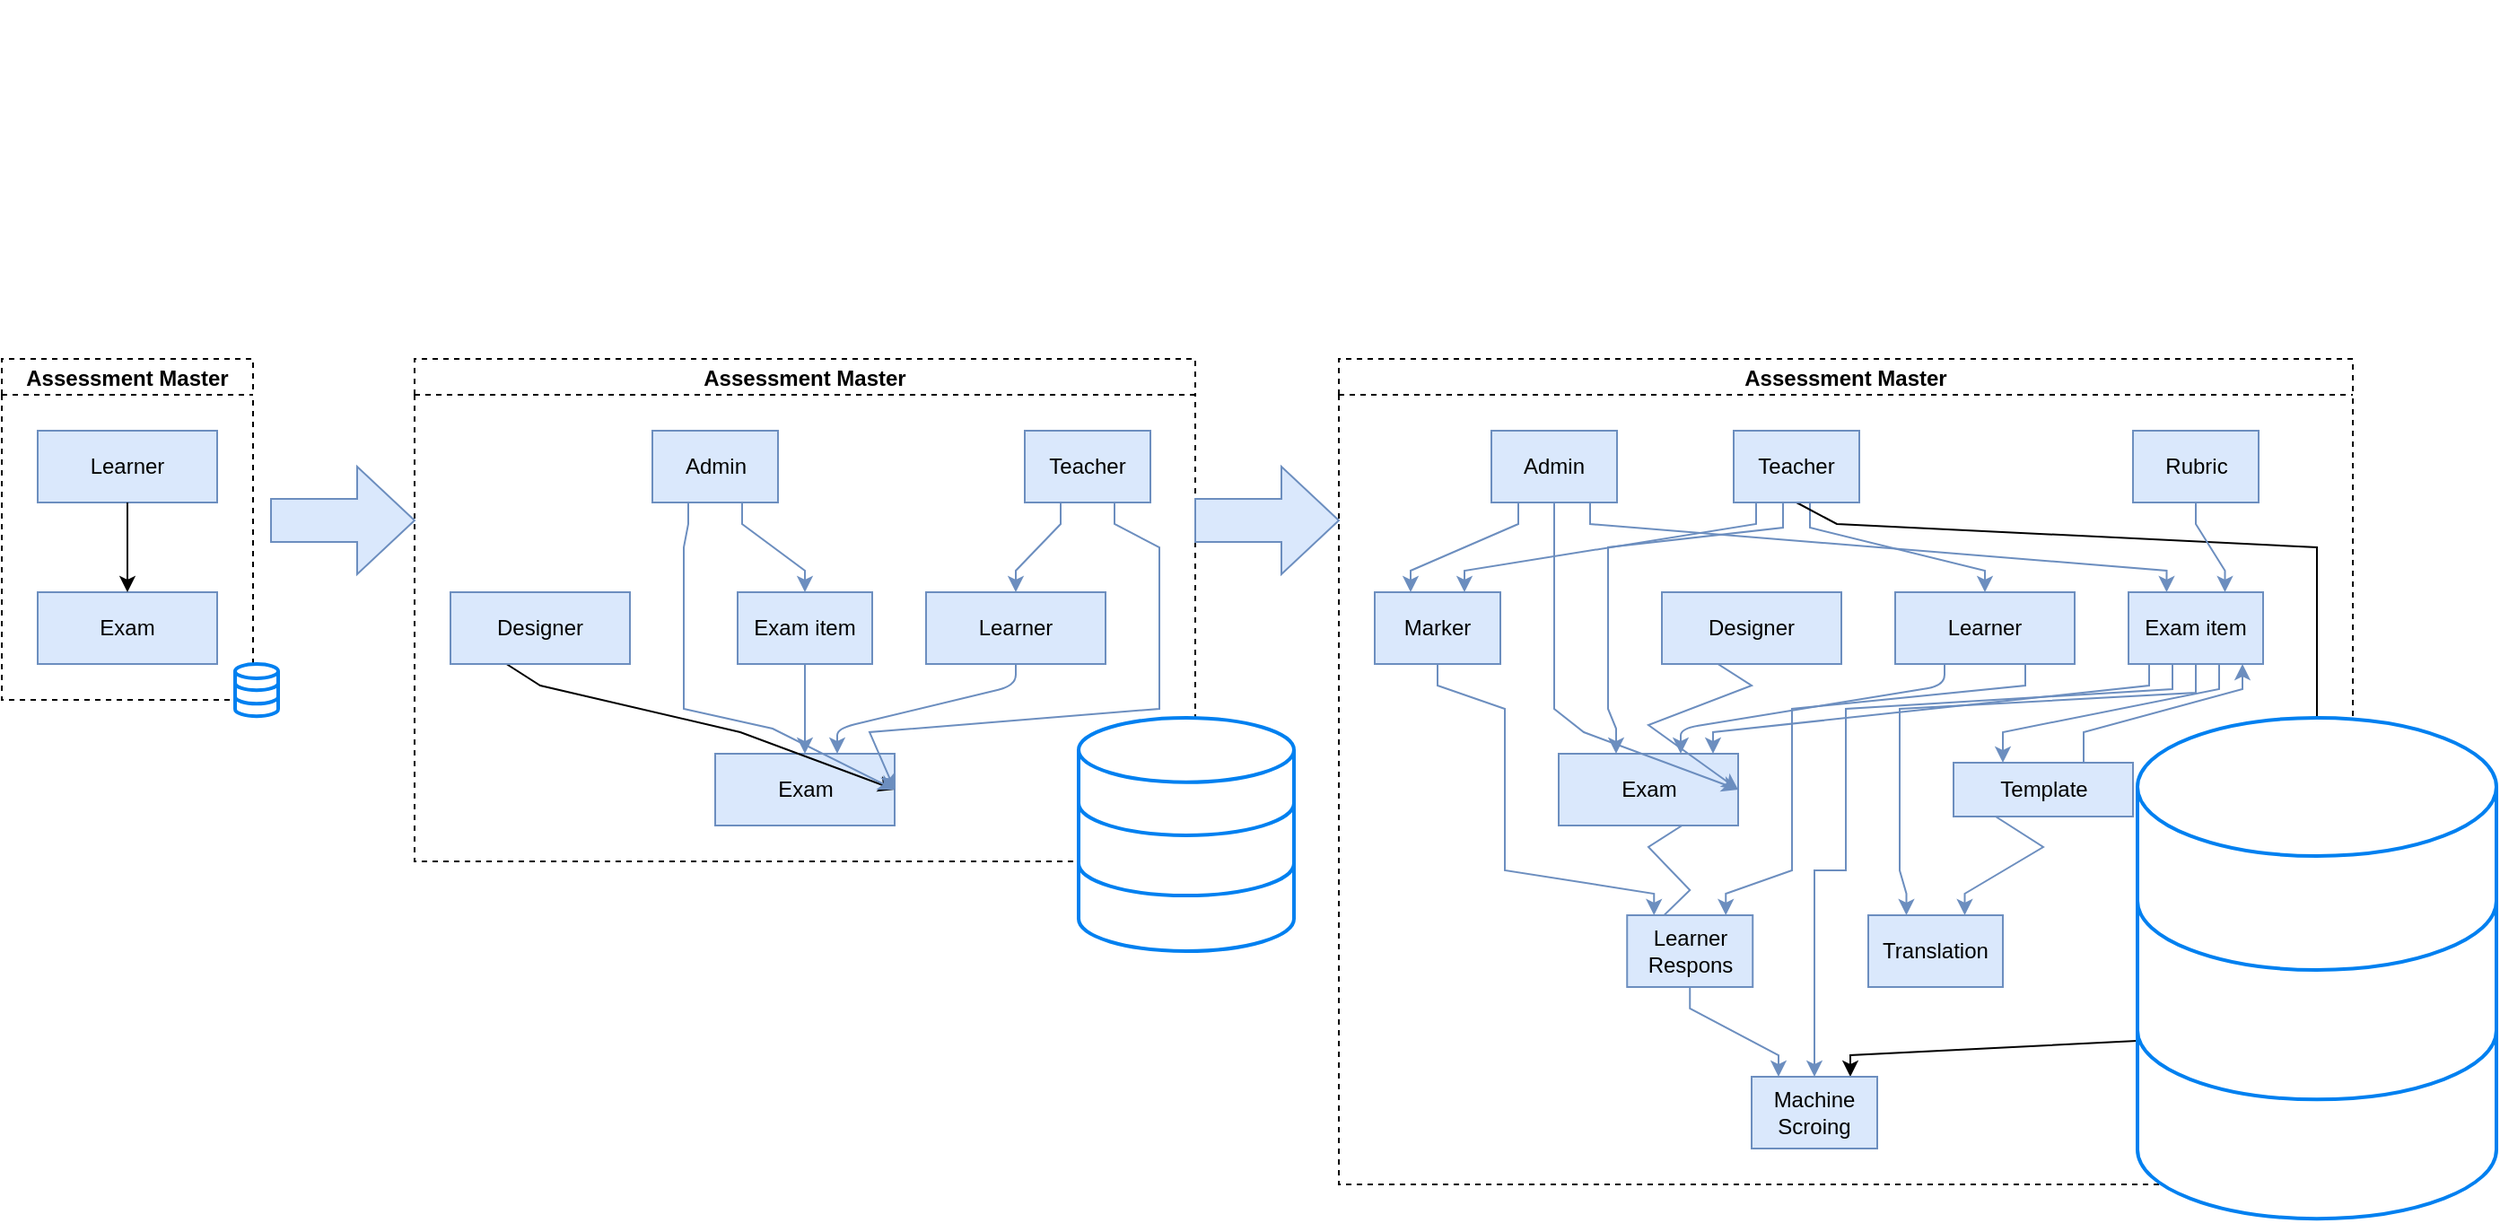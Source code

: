 <mxfile version="24.7.7">
  <diagram name="Page-1" id="I7pWjkquTIe3RNS9W7hb">
    <mxGraphModel dx="2901" dy="1106" grid="1" gridSize="10" guides="1" tooltips="1" connect="1" arrows="1" fold="1" page="1" pageScale="1" pageWidth="827" pageHeight="1169" math="0" shadow="0">
      <root>
        <mxCell id="0" />
        <mxCell id="1" parent="0" />
        <mxCell id="8-iE3QzW0I2eiYtSppjK-1" value="" style="shape=image;html=1;verticalAlign=top;verticalLabelPosition=bottom;labelBackgroundColor=#ffffff;imageAspect=0;aspect=fixed;image=https://cdn2.iconfinder.com/data/icons/office-icon-set-3/128/users.png" parent="1" vertex="1">
          <mxGeometry x="-565" y="290" width="50" height="50" as="geometry" />
        </mxCell>
        <mxCell id="8-iE3QzW0I2eiYtSppjK-3" value="Assessment Master" style="swimlane;startSize=20;horizontal=1;childLayout=flowLayout;flowOrientation=north;resizable=0;interRankCellSpacing=50;containerType=tree;fontSize=12;dashed=1;" parent="1" vertex="1">
          <mxGeometry x="-610" y="350" width="140" height="190" as="geometry" />
        </mxCell>
        <mxCell id="8-iE3QzW0I2eiYtSppjK-7" value="Exam" style="whiteSpace=wrap;html=1;fillColor=#dae8fc;strokeColor=#6c8ebf;" parent="8-iE3QzW0I2eiYtSppjK-3" vertex="1">
          <mxGeometry x="20" y="130" width="100" height="40" as="geometry" />
        </mxCell>
        <mxCell id="8-iE3QzW0I2eiYtSppjK-4" value="Learner" style="whiteSpace=wrap;html=1;fillColor=#dae8fc;strokeColor=#6c8ebf;" parent="8-iE3QzW0I2eiYtSppjK-3" vertex="1">
          <mxGeometry x="20" y="40" width="100" height="40" as="geometry" />
        </mxCell>
        <mxCell id="8-iE3QzW0I2eiYtSppjK-8" value="" style="html=1;rounded=1;curved=0;sourcePerimeterSpacing=0;targetPerimeterSpacing=0;startSize=6;endSize=6;noEdgeStyle=1;orthogonal=1;" parent="8-iE3QzW0I2eiYtSppjK-3" source="8-iE3QzW0I2eiYtSppjK-4" target="8-iE3QzW0I2eiYtSppjK-7" edge="1">
          <mxGeometry relative="1" as="geometry">
            <Array as="points">
              <mxPoint x="70" y="92" />
              <mxPoint x="70" y="118" />
            </Array>
          </mxGeometry>
        </mxCell>
        <mxCell id="8-iE3QzW0I2eiYtSppjK-15" value="" style="shape=singleArrow;whiteSpace=wrap;html=1;arrowWidth=0.4;arrowSize=0.4;fontStyle=1;startSize=20;resizable=0;fillColor=#dae8fc;strokeColor=#6c8ebf;" parent="1" vertex="1">
          <mxGeometry x="-460" y="410" width="80" height="60" as="geometry" />
        </mxCell>
        <mxCell id="8-iE3QzW0I2eiYtSppjK-17" value="Assessment Master" style="swimlane;startSize=20;horizontal=1;childLayout=flowLayout;flowOrientation=north;resizable=0;interRankCellSpacing=50;containerType=tree;fontSize=12;dashed=1;" parent="1" vertex="1">
          <mxGeometry x="-380" y="350" width="435" height="280" as="geometry" />
        </mxCell>
        <mxCell id="8-iE3QzW0I2eiYtSppjK-18" value="Exam" style="whiteSpace=wrap;html=1;fillColor=#dae8fc;strokeColor=#6c8ebf;" parent="8-iE3QzW0I2eiYtSppjK-17" vertex="1">
          <mxGeometry x="167.5" y="220" width="100" height="40" as="geometry" />
        </mxCell>
        <mxCell id="8-iE3QzW0I2eiYtSppjK-19" value="Learner" style="whiteSpace=wrap;html=1;fillColor=#dae8fc;strokeColor=#6c8ebf;" parent="8-iE3QzW0I2eiYtSppjK-17" vertex="1">
          <mxGeometry x="285" y="130" width="100" height="40" as="geometry" />
        </mxCell>
        <mxCell id="8-iE3QzW0I2eiYtSppjK-20" value="" style="html=1;rounded=1;curved=0;sourcePerimeterSpacing=0;targetPerimeterSpacing=0;startSize=6;endSize=6;noEdgeStyle=1;orthogonal=1;fillColor=#dae8fc;strokeColor=#6c8ebf;" parent="8-iE3QzW0I2eiYtSppjK-17" source="8-iE3QzW0I2eiYtSppjK-19" target="8-iE3QzW0I2eiYtSppjK-18" edge="1">
          <mxGeometry relative="1" as="geometry">
            <Array as="points">
              <mxPoint x="335" y="182" />
              <mxPoint x="235.5" y="206" />
            </Array>
          </mxGeometry>
        </mxCell>
        <mxCell id="8-iE3QzW0I2eiYtSppjK-23" style="edgeStyle=orthogonalEdgeStyle;rounded=0;orthogonalLoop=1;jettySize=auto;html=1;exitX=0;exitY=0.5;exitDx=0;exitDy=0;entryX=1;entryY=0.5;entryDx=0;entryDy=0;noEdgeStyle=1;orthogonal=1;" parent="8-iE3QzW0I2eiYtSppjK-17" source="8-iE3QzW0I2eiYtSppjK-21" target="8-iE3QzW0I2eiYtSppjK-18" edge="1">
          <mxGeometry relative="1" as="geometry">
            <Array as="points">
              <mxPoint x="70" y="182" />
              <mxPoint x="181.5" y="208" />
            </Array>
          </mxGeometry>
        </mxCell>
        <mxCell id="8-iE3QzW0I2eiYtSppjK-21" value="Designer" style="whiteSpace=wrap;html=1;fillColor=#dae8fc;strokeColor=#6c8ebf;" parent="8-iE3QzW0I2eiYtSppjK-17" vertex="1">
          <mxGeometry x="20" y="130" width="100" height="40" as="geometry" />
        </mxCell>
        <mxCell id="8-iE3QzW0I2eiYtSppjK-24" style="edgeStyle=orthogonalEdgeStyle;rounded=0;orthogonalLoop=1;jettySize=auto;html=1;entryX=1;entryY=0.5;entryDx=0;entryDy=0;noEdgeStyle=1;orthogonal=1;fillColor=#dae8fc;strokeColor=#6c8ebf;" parent="8-iE3QzW0I2eiYtSppjK-17" source="8-iE3QzW0I2eiYtSppjK-22" target="8-iE3QzW0I2eiYtSppjK-18" edge="1">
          <mxGeometry relative="1" as="geometry">
            <Array as="points">
              <mxPoint x="152.5" y="92" />
              <mxPoint x="150" y="105" />
              <mxPoint x="150" y="195" />
              <mxPoint x="199.5" y="206" />
            </Array>
          </mxGeometry>
        </mxCell>
        <mxCell id="8-iE3QzW0I2eiYtSppjK-26" style="edgeStyle=orthogonalEdgeStyle;rounded=0;orthogonalLoop=1;jettySize=auto;html=1;noEdgeStyle=1;orthogonal=1;fillColor=#dae8fc;strokeColor=#6c8ebf;" parent="8-iE3QzW0I2eiYtSppjK-17" source="8-iE3QzW0I2eiYtSppjK-22" target="8-iE3QzW0I2eiYtSppjK-25" edge="1">
          <mxGeometry relative="1" as="geometry">
            <Array as="points">
              <mxPoint x="182.5" y="92" />
              <mxPoint x="217.5" y="118" />
            </Array>
          </mxGeometry>
        </mxCell>
        <mxCell id="8-iE3QzW0I2eiYtSppjK-22" value="Admin" style="whiteSpace=wrap;html=1;fillColor=#dae8fc;strokeColor=#6c8ebf;" parent="8-iE3QzW0I2eiYtSppjK-17" vertex="1">
          <mxGeometry x="132.5" y="40" width="70" height="40" as="geometry" />
        </mxCell>
        <mxCell id="8-iE3QzW0I2eiYtSppjK-28" style="edgeStyle=orthogonalEdgeStyle;rounded=0;orthogonalLoop=1;jettySize=auto;html=1;noEdgeStyle=1;orthogonal=1;fillColor=#dae8fc;strokeColor=#6c8ebf;" parent="8-iE3QzW0I2eiYtSppjK-17" source="8-iE3QzW0I2eiYtSppjK-25" target="8-iE3QzW0I2eiYtSppjK-18" edge="1">
          <mxGeometry relative="1" as="geometry">
            <Array as="points">
              <mxPoint x="217.5" y="182" />
              <mxPoint x="217.5" y="204" />
            </Array>
          </mxGeometry>
        </mxCell>
        <mxCell id="8-iE3QzW0I2eiYtSppjK-25" value="Exam item" style="whiteSpace=wrap;html=1;fillColor=#dae8fc;strokeColor=#6c8ebf;" parent="8-iE3QzW0I2eiYtSppjK-17" vertex="1">
          <mxGeometry x="180" y="130" width="75" height="40" as="geometry" />
        </mxCell>
        <mxCell id="8-iE3QzW0I2eiYtSppjK-30" style="edgeStyle=orthogonalEdgeStyle;rounded=0;orthogonalLoop=1;jettySize=auto;html=1;noEdgeStyle=1;orthogonal=1;fillColor=#dae8fc;strokeColor=#6c8ebf;" parent="8-iE3QzW0I2eiYtSppjK-17" source="8-iE3QzW0I2eiYtSppjK-29" target="8-iE3QzW0I2eiYtSppjK-19" edge="1">
          <mxGeometry relative="1" as="geometry">
            <Array as="points">
              <mxPoint x="360" y="92" />
              <mxPoint x="335" y="118" />
            </Array>
          </mxGeometry>
        </mxCell>
        <mxCell id="8-iE3QzW0I2eiYtSppjK-62" style="edgeStyle=orthogonalEdgeStyle;rounded=0;orthogonalLoop=1;jettySize=auto;html=1;entryX=1;entryY=0.5;entryDx=0;entryDy=0;noEdgeStyle=1;orthogonal=1;fillColor=#dae8fc;strokeColor=#6c8ebf;" parent="8-iE3QzW0I2eiYtSppjK-17" source="8-iE3QzW0I2eiYtSppjK-29" target="8-iE3QzW0I2eiYtSppjK-18" edge="1">
          <mxGeometry relative="1" as="geometry">
            <Array as="points">
              <mxPoint x="390" y="92" />
              <mxPoint x="415" y="105" />
              <mxPoint x="415" y="195" />
              <mxPoint x="253.5" y="208" />
            </Array>
          </mxGeometry>
        </mxCell>
        <mxCell id="8-iE3QzW0I2eiYtSppjK-29" value="Teacher" style="whiteSpace=wrap;html=1;fillColor=#dae8fc;strokeColor=#6c8ebf;" parent="8-iE3QzW0I2eiYtSppjK-17" vertex="1">
          <mxGeometry x="340" y="40" width="70" height="40" as="geometry" />
        </mxCell>
        <mxCell id="8-iE3QzW0I2eiYtSppjK-31" value="" style="shape=image;html=1;verticalAlign=top;verticalLabelPosition=bottom;labelBackgroundColor=#ffffff;imageAspect=0;aspect=fixed;image=https://cdn2.iconfinder.com/data/icons/office-icon-set-3/128/users.png" parent="1" vertex="1">
          <mxGeometry x="-210" y="270" width="50" height="50" as="geometry" />
        </mxCell>
        <mxCell id="8-iE3QzW0I2eiYtSppjK-32" value="" style="shape=image;html=1;verticalAlign=top;verticalLabelPosition=bottom;labelBackgroundColor=#ffffff;imageAspect=0;aspect=fixed;image=https://cdn2.iconfinder.com/data/icons/office-icon-set-3/128/users.png" parent="1" vertex="1">
          <mxGeometry x="-170" y="290" width="50" height="50" as="geometry" />
        </mxCell>
        <mxCell id="8-iE3QzW0I2eiYtSppjK-33" value="" style="shape=image;html=1;verticalAlign=top;verticalLabelPosition=bottom;labelBackgroundColor=#ffffff;imageAspect=0;aspect=fixed;image=https://cdn2.iconfinder.com/data/icons/office-icon-set-3/128/users.png" parent="1" vertex="1">
          <mxGeometry x="-260" y="290" width="50" height="50" as="geometry" />
        </mxCell>
        <mxCell id="8-iE3QzW0I2eiYtSppjK-34" value="Assessment Master" style="swimlane;startSize=20;horizontal=1;childLayout=flowLayout;flowOrientation=north;resizable=0;interRankCellSpacing=50;containerType=tree;fontSize=12;dashed=1;" parent="1" vertex="1">
          <mxGeometry x="135" y="350" width="565" height="460" as="geometry" />
        </mxCell>
        <mxCell id="8-iE3QzW0I2eiYtSppjK-53" style="edgeStyle=orthogonalEdgeStyle;rounded=0;orthogonalLoop=1;jettySize=auto;html=1;exitX=1;exitY=0.5;exitDx=0;exitDy=0;entryX=0;entryY=0.5;entryDx=0;entryDy=0;noEdgeStyle=1;orthogonal=1;fillColor=#dae8fc;strokeColor=#6c8ebf;" parent="8-iE3QzW0I2eiYtSppjK-34" source="8-iE3QzW0I2eiYtSppjK-35" target="8-iE3QzW0I2eiYtSppjK-51" edge="1">
          <mxGeometry relative="1" as="geometry">
            <Array as="points">
              <mxPoint x="172.5" y="272" />
              <mxPoint x="195.625" y="296" />
            </Array>
          </mxGeometry>
        </mxCell>
        <mxCell id="8-iE3QzW0I2eiYtSppjK-35" value="Exam" style="whiteSpace=wrap;html=1;fillColor=#dae8fc;strokeColor=#6c8ebf;" parent="8-iE3QzW0I2eiYtSppjK-34" vertex="1">
          <mxGeometry x="122.5" y="220" width="100" height="40" as="geometry" />
        </mxCell>
        <mxCell id="8-iE3QzW0I2eiYtSppjK-52" style="edgeStyle=orthogonalEdgeStyle;rounded=0;orthogonalLoop=1;jettySize=auto;html=1;noEdgeStyle=1;orthogonal=1;fillColor=#dae8fc;strokeColor=#6c8ebf;" parent="8-iE3QzW0I2eiYtSppjK-34" source="8-iE3QzW0I2eiYtSppjK-36" target="8-iE3QzW0I2eiYtSppjK-51" edge="1">
          <mxGeometry relative="1" as="geometry">
            <Array as="points">
              <mxPoint x="382.5" y="182" />
              <mxPoint x="252.5" y="195" />
              <mxPoint x="252.5" y="285" />
              <mxPoint x="215.625" y="298" />
            </Array>
          </mxGeometry>
        </mxCell>
        <mxCell id="8-iE3QzW0I2eiYtSppjK-36" value="Learner" style="whiteSpace=wrap;html=1;fillColor=#dae8fc;strokeColor=#6c8ebf;" parent="8-iE3QzW0I2eiYtSppjK-34" vertex="1">
          <mxGeometry x="310" y="130" width="100" height="40" as="geometry" />
        </mxCell>
        <mxCell id="8-iE3QzW0I2eiYtSppjK-37" value="" style="html=1;rounded=1;curved=0;sourcePerimeterSpacing=0;targetPerimeterSpacing=0;startSize=6;endSize=6;noEdgeStyle=1;orthogonal=1;fillColor=#dae8fc;strokeColor=#6c8ebf;" parent="8-iE3QzW0I2eiYtSppjK-34" source="8-iE3QzW0I2eiYtSppjK-36" target="8-iE3QzW0I2eiYtSppjK-35" edge="1">
          <mxGeometry relative="1" as="geometry">
            <Array as="points">
              <mxPoint x="337.5" y="182" />
              <mxPoint x="190.5" y="206" />
            </Array>
          </mxGeometry>
        </mxCell>
        <mxCell id="8-iE3QzW0I2eiYtSppjK-38" style="edgeStyle=orthogonalEdgeStyle;rounded=0;orthogonalLoop=1;jettySize=auto;html=1;exitX=0;exitY=0.5;exitDx=0;exitDy=0;entryX=1;entryY=0.5;entryDx=0;entryDy=0;noEdgeStyle=1;orthogonal=1;fillColor=#dae8fc;strokeColor=#6c8ebf;" parent="8-iE3QzW0I2eiYtSppjK-34" source="8-iE3QzW0I2eiYtSppjK-39" target="8-iE3QzW0I2eiYtSppjK-35" edge="1">
          <mxGeometry relative="1" as="geometry">
            <Array as="points">
              <mxPoint x="230" y="182" />
              <mxPoint x="172.5" y="204" />
            </Array>
          </mxGeometry>
        </mxCell>
        <mxCell id="8-iE3QzW0I2eiYtSppjK-39" value="Designer" style="whiteSpace=wrap;html=1;fillColor=#dae8fc;strokeColor=#6c8ebf;" parent="8-iE3QzW0I2eiYtSppjK-34" vertex="1">
          <mxGeometry x="180" y="130" width="100" height="40" as="geometry" />
        </mxCell>
        <mxCell id="8-iE3QzW0I2eiYtSppjK-40" style="edgeStyle=orthogonalEdgeStyle;rounded=0;orthogonalLoop=1;jettySize=auto;html=1;entryX=1;entryY=0.5;entryDx=0;entryDy=0;noEdgeStyle=1;orthogonal=1;fillColor=#dae8fc;strokeColor=#6c8ebf;" parent="8-iE3QzW0I2eiYtSppjK-34" source="8-iE3QzW0I2eiYtSppjK-42" target="8-iE3QzW0I2eiYtSppjK-35" edge="1">
          <mxGeometry relative="1" as="geometry">
            <Array as="points">
              <mxPoint x="120" y="94" />
              <mxPoint x="120" y="105" />
              <mxPoint x="120" y="195" />
              <mxPoint x="136.5" y="208" />
            </Array>
          </mxGeometry>
        </mxCell>
        <mxCell id="8-iE3QzW0I2eiYtSppjK-41" style="edgeStyle=orthogonalEdgeStyle;rounded=0;orthogonalLoop=1;jettySize=auto;html=1;noEdgeStyle=1;orthogonal=1;fillColor=#dae8fc;strokeColor=#6c8ebf;" parent="8-iE3QzW0I2eiYtSppjK-34" source="8-iE3QzW0I2eiYtSppjK-42" target="8-iE3QzW0I2eiYtSppjK-44" edge="1">
          <mxGeometry relative="1" as="geometry">
            <Array as="points">
              <mxPoint x="140" y="92" />
              <mxPoint x="461.25" y="118" />
            </Array>
          </mxGeometry>
        </mxCell>
        <mxCell id="8-iE3QzW0I2eiYtSppjK-55" style="edgeStyle=orthogonalEdgeStyle;rounded=0;orthogonalLoop=1;jettySize=auto;html=1;noEdgeStyle=1;orthogonal=1;fillColor=#dae8fc;strokeColor=#6c8ebf;" parent="8-iE3QzW0I2eiYtSppjK-34" source="8-iE3QzW0I2eiYtSppjK-42" target="8-iE3QzW0I2eiYtSppjK-54" edge="1">
          <mxGeometry relative="1" as="geometry">
            <Array as="points">
              <mxPoint x="100" y="92" />
              <mxPoint x="40" y="118" />
            </Array>
          </mxGeometry>
        </mxCell>
        <mxCell id="8-iE3QzW0I2eiYtSppjK-42" value="Admin" style="whiteSpace=wrap;html=1;fillColor=#dae8fc;strokeColor=#6c8ebf;" parent="8-iE3QzW0I2eiYtSppjK-34" vertex="1">
          <mxGeometry x="85" y="40" width="70" height="40" as="geometry" />
        </mxCell>
        <mxCell id="8-iE3QzW0I2eiYtSppjK-43" style="edgeStyle=orthogonalEdgeStyle;rounded=0;orthogonalLoop=1;jettySize=auto;html=1;noEdgeStyle=1;orthogonal=1;fillColor=#dae8fc;strokeColor=#6c8ebf;" parent="8-iE3QzW0I2eiYtSppjK-34" source="8-iE3QzW0I2eiYtSppjK-44" target="8-iE3QzW0I2eiYtSppjK-35" edge="1">
          <mxGeometry relative="1" as="geometry">
            <Array as="points">
              <mxPoint x="451.5" y="182" />
              <mxPoint x="208.5" y="208" />
            </Array>
          </mxGeometry>
        </mxCell>
        <mxCell id="8-iE3QzW0I2eiYtSppjK-60" style="edgeStyle=orthogonalEdgeStyle;rounded=0;orthogonalLoop=1;jettySize=auto;html=1;noEdgeStyle=1;orthogonal=1;fillColor=#dae8fc;strokeColor=#6c8ebf;" parent="8-iE3QzW0I2eiYtSppjK-34" source="8-iE3QzW0I2eiYtSppjK-44" target="8-iE3QzW0I2eiYtSppjK-58" edge="1">
          <mxGeometry relative="1" as="geometry">
            <Array as="points">
              <mxPoint x="464.5" y="184" />
              <mxPoint x="282.5" y="195" />
              <mxPoint x="282.5" y="285" />
              <mxPoint x="265" y="285" />
              <mxPoint x="265" y="375" />
              <mxPoint x="265" y="386" />
            </Array>
          </mxGeometry>
        </mxCell>
        <mxCell id="8-iE3QzW0I2eiYtSppjK-65" style="edgeStyle=orthogonalEdgeStyle;rounded=0;orthogonalLoop=1;jettySize=auto;html=1;noEdgeStyle=1;orthogonal=1;fillColor=#dae8fc;strokeColor=#6c8ebf;" parent="8-iE3QzW0I2eiYtSppjK-34" source="8-iE3QzW0I2eiYtSppjK-44" target="8-iE3QzW0I2eiYtSppjK-64" edge="1">
          <mxGeometry relative="1" as="geometry">
            <Array as="points">
              <mxPoint x="490.5" y="184" />
              <mxPoint x="370" y="208" />
            </Array>
          </mxGeometry>
        </mxCell>
        <mxCell id="8-iE3QzW0I2eiYtSppjK-67" style="edgeStyle=orthogonalEdgeStyle;rounded=0;orthogonalLoop=1;jettySize=auto;html=1;noEdgeStyle=1;orthogonal=1;fillColor=#dae8fc;strokeColor=#6c8ebf;" parent="8-iE3QzW0I2eiYtSppjK-34" source="8-iE3QzW0I2eiYtSppjK-44" target="8-iE3QzW0I2eiYtSppjK-66" edge="1">
          <mxGeometry relative="1" as="geometry">
            <Array as="points">
              <mxPoint x="477.5" y="186" />
              <mxPoint x="312.5" y="195" />
              <mxPoint x="312.5" y="285" />
              <mxPoint x="316.25" y="298" />
            </Array>
          </mxGeometry>
        </mxCell>
        <mxCell id="8-iE3QzW0I2eiYtSppjK-44" value="Exam item" style="whiteSpace=wrap;html=1;fillColor=#dae8fc;strokeColor=#6c8ebf;" parent="8-iE3QzW0I2eiYtSppjK-34" vertex="1">
          <mxGeometry x="440" y="130" width="75" height="40" as="geometry" />
        </mxCell>
        <mxCell id="8-iE3QzW0I2eiYtSppjK-45" style="edgeStyle=orthogonalEdgeStyle;rounded=0;orthogonalLoop=1;jettySize=auto;html=1;noEdgeStyle=1;orthogonal=1;fillColor=#dae8fc;strokeColor=#6c8ebf;" parent="8-iE3QzW0I2eiYtSppjK-34" source="8-iE3QzW0I2eiYtSppjK-46" target="8-iE3QzW0I2eiYtSppjK-36" edge="1">
          <mxGeometry relative="1" as="geometry">
            <Array as="points">
              <mxPoint x="262.5" y="94" />
              <mxPoint x="360" y="118" />
            </Array>
          </mxGeometry>
        </mxCell>
        <mxCell id="8-iE3QzW0I2eiYtSppjK-56" style="edgeStyle=orthogonalEdgeStyle;rounded=0;orthogonalLoop=1;jettySize=auto;html=1;noEdgeStyle=1;orthogonal=1;fillColor=#dae8fc;strokeColor=#6c8ebf;" parent="8-iE3QzW0I2eiYtSppjK-34" source="8-iE3QzW0I2eiYtSppjK-46" target="8-iE3QzW0I2eiYtSppjK-54" edge="1">
          <mxGeometry relative="1" as="geometry">
            <Array as="points">
              <mxPoint x="232.5" y="92" />
              <mxPoint x="70" y="118" />
            </Array>
          </mxGeometry>
        </mxCell>
        <mxCell id="8-iE3QzW0I2eiYtSppjK-61" style="edgeStyle=orthogonalEdgeStyle;rounded=0;orthogonalLoop=1;jettySize=auto;html=1;noEdgeStyle=1;orthogonal=1;fillColor=#dae8fc;strokeColor=#6c8ebf;" parent="8-iE3QzW0I2eiYtSppjK-34" source="8-iE3QzW0I2eiYtSppjK-46" target="8-iE3QzW0I2eiYtSppjK-35" edge="1">
          <mxGeometry relative="1" as="geometry">
            <Array as="points">
              <mxPoint x="247.5" y="94" />
              <mxPoint x="150" y="105" />
              <mxPoint x="150" y="195" />
              <mxPoint x="154.5" y="206" />
            </Array>
          </mxGeometry>
        </mxCell>
        <mxCell id="8-iE3QzW0I2eiYtSppjK-63" style="edgeStyle=orthogonalEdgeStyle;rounded=0;orthogonalLoop=1;jettySize=auto;html=1;exitX=0.5;exitY=1;exitDx=0;exitDy=0;noEdgeStyle=1;orthogonal=1;" parent="8-iE3QzW0I2eiYtSppjK-34" source="8-iE3QzW0I2eiYtSppjK-46" target="8-iE3QzW0I2eiYtSppjK-58" edge="1">
          <mxGeometry relative="1" as="geometry">
            <Array as="points">
              <mxPoint x="277.5" y="92" />
              <mxPoint x="545" y="105" />
              <mxPoint x="545" y="195" />
              <mxPoint x="545" y="195" />
              <mxPoint x="545" y="285" />
              <mxPoint x="545" y="285" />
              <mxPoint x="545" y="375" />
              <mxPoint x="285" y="388" />
            </Array>
          </mxGeometry>
        </mxCell>
        <mxCell id="8-iE3QzW0I2eiYtSppjK-46" value="Teacher" style="whiteSpace=wrap;html=1;fillColor=#dae8fc;strokeColor=#6c8ebf;" parent="8-iE3QzW0I2eiYtSppjK-34" vertex="1">
          <mxGeometry x="220" y="40" width="70" height="40" as="geometry" />
        </mxCell>
        <mxCell id="8-iE3QzW0I2eiYtSppjK-50" style="edgeStyle=orthogonalEdgeStyle;rounded=0;orthogonalLoop=1;jettySize=auto;html=1;noEdgeStyle=1;orthogonal=1;fillColor=#dae8fc;strokeColor=#6c8ebf;" parent="8-iE3QzW0I2eiYtSppjK-34" source="8-iE3QzW0I2eiYtSppjK-49" target="8-iE3QzW0I2eiYtSppjK-44" edge="1">
          <mxGeometry relative="1" as="geometry">
            <Array as="points">
              <mxPoint x="477.5" y="92" />
              <mxPoint x="493.75" y="118" />
            </Array>
          </mxGeometry>
        </mxCell>
        <mxCell id="8-iE3QzW0I2eiYtSppjK-49" value="Rubric" style="whiteSpace=wrap;html=1;fillColor=#dae8fc;strokeColor=#6c8ebf;" parent="8-iE3QzW0I2eiYtSppjK-34" vertex="1">
          <mxGeometry x="442.5" y="40" width="70" height="40" as="geometry" />
        </mxCell>
        <mxCell id="8-iE3QzW0I2eiYtSppjK-59" style="edgeStyle=orthogonalEdgeStyle;rounded=0;orthogonalLoop=1;jettySize=auto;html=1;noEdgeStyle=1;orthogonal=1;fillColor=#dae8fc;strokeColor=#6c8ebf;" parent="8-iE3QzW0I2eiYtSppjK-34" source="8-iE3QzW0I2eiYtSppjK-51" target="8-iE3QzW0I2eiYtSppjK-58" edge="1">
          <mxGeometry relative="1" as="geometry">
            <Array as="points">
              <mxPoint x="195.625" y="362" />
              <mxPoint x="245" y="388" />
            </Array>
          </mxGeometry>
        </mxCell>
        <mxCell id="8-iE3QzW0I2eiYtSppjK-51" value="Learner Respons" style="whiteSpace=wrap;html=1;fillColor=#dae8fc;strokeColor=#6c8ebf;" parent="8-iE3QzW0I2eiYtSppjK-34" vertex="1">
          <mxGeometry x="160.625" y="310" width="70" height="40" as="geometry" />
        </mxCell>
        <mxCell id="8-iE3QzW0I2eiYtSppjK-57" style="edgeStyle=orthogonalEdgeStyle;rounded=0;orthogonalLoop=1;jettySize=auto;html=1;noEdgeStyle=1;orthogonal=1;fillColor=#dae8fc;strokeColor=#6c8ebf;" parent="8-iE3QzW0I2eiYtSppjK-34" source="8-iE3QzW0I2eiYtSppjK-54" target="8-iE3QzW0I2eiYtSppjK-51" edge="1">
          <mxGeometry relative="1" as="geometry">
            <Array as="points">
              <mxPoint x="55" y="182" />
              <mxPoint x="92.5" y="195" />
              <mxPoint x="92.5" y="285" />
              <mxPoint x="175.625" y="298" />
            </Array>
          </mxGeometry>
        </mxCell>
        <mxCell id="8-iE3QzW0I2eiYtSppjK-54" value="Marker" style="whiteSpace=wrap;html=1;fillColor=#dae8fc;strokeColor=#6c8ebf;" parent="8-iE3QzW0I2eiYtSppjK-34" vertex="1">
          <mxGeometry x="20" y="130" width="70" height="40" as="geometry" />
        </mxCell>
        <mxCell id="8-iE3QzW0I2eiYtSppjK-58" value="Machine Scroing" style="whiteSpace=wrap;html=1;fillColor=#dae8fc;strokeColor=#6c8ebf;" parent="8-iE3QzW0I2eiYtSppjK-34" vertex="1">
          <mxGeometry x="230" y="400" width="70" height="40" as="geometry" />
        </mxCell>
        <mxCell id="8-iE3QzW0I2eiYtSppjK-68" style="edgeStyle=orthogonalEdgeStyle;rounded=0;orthogonalLoop=1;jettySize=auto;html=1;exitX=0;exitY=0.5;exitDx=0;exitDy=0;noEdgeStyle=1;orthogonal=1;fillColor=#dae8fc;strokeColor=#6c8ebf;" parent="8-iE3QzW0I2eiYtSppjK-34" source="8-iE3QzW0I2eiYtSppjK-64" target="8-iE3QzW0I2eiYtSppjK-66" edge="1">
          <mxGeometry relative="1" as="geometry">
            <Array as="points">
              <mxPoint x="392.5" y="272" />
              <mxPoint x="348.75" y="298" />
            </Array>
          </mxGeometry>
        </mxCell>
        <mxCell id="8-iE3QzW0I2eiYtSppjK-70" style="edgeStyle=orthogonalEdgeStyle;rounded=0;orthogonalLoop=1;jettySize=auto;html=1;noEdgeStyle=1;orthogonal=1;fillColor=#dae8fc;strokeColor=#6c8ebf;" parent="8-iE3QzW0I2eiYtSppjK-34" source="8-iE3QzW0I2eiYtSppjK-64" target="8-iE3QzW0I2eiYtSppjK-44" edge="1">
          <mxGeometry relative="1" as="geometry">
            <Array as="points">
              <mxPoint x="415" y="208" />
              <mxPoint x="503.5" y="184" />
            </Array>
          </mxGeometry>
        </mxCell>
        <mxCell id="8-iE3QzW0I2eiYtSppjK-64" value="Template" style="whiteSpace=wrap;html=1;fillColor=#dae8fc;strokeColor=#6c8ebf;" parent="8-iE3QzW0I2eiYtSppjK-34" vertex="1">
          <mxGeometry x="342.5" y="225" width="100" height="30" as="geometry" />
        </mxCell>
        <mxCell id="8-iE3QzW0I2eiYtSppjK-66" value="Translation" style="whiteSpace=wrap;html=1;fillColor=#dae8fc;strokeColor=#6c8ebf;" parent="8-iE3QzW0I2eiYtSppjK-34" vertex="1">
          <mxGeometry x="295" y="310" width="75" height="40" as="geometry" />
        </mxCell>
        <mxCell id="8-iE3QzW0I2eiYtSppjK-47" value="" style="shape=singleArrow;whiteSpace=wrap;html=1;arrowWidth=0.4;arrowSize=0.4;fontStyle=1;startSize=20;resizable=0;fillColor=#dae8fc;strokeColor=#6c8ebf;" parent="1" vertex="1">
          <mxGeometry x="55" y="410" width="80" height="60" as="geometry" />
        </mxCell>
        <mxCell id="8-iE3QzW0I2eiYtSppjK-71" value="" style="shape=image;html=1;verticalAlign=top;verticalLabelPosition=bottom;labelBackgroundColor=#ffffff;imageAspect=0;aspect=fixed;image=https://cdn2.iconfinder.com/data/icons/office-icon-set-3/128/users.png" parent="1" vertex="1">
          <mxGeometry x="394" y="280" width="50" height="50" as="geometry" />
        </mxCell>
        <mxCell id="8-iE3QzW0I2eiYtSppjK-72" value="" style="shape=image;html=1;verticalAlign=top;verticalLabelPosition=bottom;labelBackgroundColor=#ffffff;imageAspect=0;aspect=fixed;image=https://cdn2.iconfinder.com/data/icons/office-icon-set-3/128/users.png" parent="1" vertex="1">
          <mxGeometry x="434" y="300" width="50" height="50" as="geometry" />
        </mxCell>
        <mxCell id="8-iE3QzW0I2eiYtSppjK-73" value="" style="shape=image;html=1;verticalAlign=top;verticalLabelPosition=bottom;labelBackgroundColor=#ffffff;imageAspect=0;aspect=fixed;image=https://cdn2.iconfinder.com/data/icons/office-icon-set-3/128/users.png" parent="1" vertex="1">
          <mxGeometry x="344" y="300" width="50" height="50" as="geometry" />
        </mxCell>
        <mxCell id="8-iE3QzW0I2eiYtSppjK-74" value="" style="shape=image;html=1;verticalAlign=top;verticalLabelPosition=bottom;labelBackgroundColor=#ffffff;imageAspect=0;aspect=fixed;image=https://cdn2.iconfinder.com/data/icons/office-icon-set-3/128/users.png" parent="1" vertex="1">
          <mxGeometry x="220" y="280" width="50" height="50" as="geometry" />
        </mxCell>
        <mxCell id="8-iE3QzW0I2eiYtSppjK-75" value="" style="shape=image;html=1;verticalAlign=top;verticalLabelPosition=bottom;labelBackgroundColor=#ffffff;imageAspect=0;aspect=fixed;image=https://cdn2.iconfinder.com/data/icons/office-icon-set-3/128/users.png" parent="1" vertex="1">
          <mxGeometry x="260" y="300" width="50" height="50" as="geometry" />
        </mxCell>
        <mxCell id="8-iE3QzW0I2eiYtSppjK-76" value="" style="shape=image;html=1;verticalAlign=top;verticalLabelPosition=bottom;labelBackgroundColor=#ffffff;imageAspect=0;aspect=fixed;image=https://cdn2.iconfinder.com/data/icons/office-icon-set-3/128/users.png" parent="1" vertex="1">
          <mxGeometry x="170" y="300" width="50" height="50" as="geometry" />
        </mxCell>
        <mxCell id="8-iE3QzW0I2eiYtSppjK-77" value="" style="shape=image;html=1;verticalAlign=top;verticalLabelPosition=bottom;labelBackgroundColor=#ffffff;imageAspect=0;aspect=fixed;image=https://cdn2.iconfinder.com/data/icons/office-icon-set-3/128/users.png" parent="1" vertex="1">
          <mxGeometry x="590" y="280" width="50" height="50" as="geometry" />
        </mxCell>
        <mxCell id="8-iE3QzW0I2eiYtSppjK-78" value="" style="shape=image;html=1;verticalAlign=top;verticalLabelPosition=bottom;labelBackgroundColor=#ffffff;imageAspect=0;aspect=fixed;image=https://cdn2.iconfinder.com/data/icons/office-icon-set-3/128/users.png" parent="1" vertex="1">
          <mxGeometry x="630" y="300" width="50" height="50" as="geometry" />
        </mxCell>
        <mxCell id="8-iE3QzW0I2eiYtSppjK-79" value="" style="shape=image;html=1;verticalAlign=top;verticalLabelPosition=bottom;labelBackgroundColor=#ffffff;imageAspect=0;aspect=fixed;image=https://cdn2.iconfinder.com/data/icons/office-icon-set-3/128/users.png" parent="1" vertex="1">
          <mxGeometry x="540" y="300" width="50" height="50" as="geometry" />
        </mxCell>
        <mxCell id="8-iE3QzW0I2eiYtSppjK-81" value="" style="shape=image;html=1;verticalAlign=top;verticalLabelPosition=bottom;labelBackgroundColor=#ffffff;imageAspect=0;aspect=fixed;image=https://cdn2.iconfinder.com/data/icons/office-icon-set-3/128/users.png" parent="1" vertex="1">
          <mxGeometry x="280" y="210" width="50" height="50" as="geometry" />
        </mxCell>
        <mxCell id="8-iE3QzW0I2eiYtSppjK-82" value="" style="shape=image;html=1;verticalAlign=top;verticalLabelPosition=bottom;labelBackgroundColor=#ffffff;imageAspect=0;aspect=fixed;image=https://cdn2.iconfinder.com/data/icons/office-icon-set-3/128/users.png" parent="1" vertex="1">
          <mxGeometry x="320" y="230" width="50" height="50" as="geometry" />
        </mxCell>
        <mxCell id="8-iE3QzW0I2eiYtSppjK-83" value="" style="shape=image;html=1;verticalAlign=top;verticalLabelPosition=bottom;labelBackgroundColor=#ffffff;imageAspect=0;aspect=fixed;image=https://cdn2.iconfinder.com/data/icons/office-icon-set-3/128/users.png" parent="1" vertex="1">
          <mxGeometry x="230" y="230" width="50" height="50" as="geometry" />
        </mxCell>
        <mxCell id="8-iE3QzW0I2eiYtSppjK-84" value="" style="shape=image;html=1;verticalAlign=top;verticalLabelPosition=bottom;labelBackgroundColor=#ffffff;imageAspect=0;aspect=fixed;image=https://cdn2.iconfinder.com/data/icons/office-icon-set-3/128/users.png" parent="1" vertex="1">
          <mxGeometry x="494" y="210" width="50" height="50" as="geometry" />
        </mxCell>
        <mxCell id="8-iE3QzW0I2eiYtSppjK-85" value="" style="shape=image;html=1;verticalAlign=top;verticalLabelPosition=bottom;labelBackgroundColor=#ffffff;imageAspect=0;aspect=fixed;image=https://cdn2.iconfinder.com/data/icons/office-icon-set-3/128/users.png" parent="1" vertex="1">
          <mxGeometry x="534" y="230" width="50" height="50" as="geometry" />
        </mxCell>
        <mxCell id="8-iE3QzW0I2eiYtSppjK-86" value="" style="shape=image;html=1;verticalAlign=top;verticalLabelPosition=bottom;labelBackgroundColor=#ffffff;imageAspect=0;aspect=fixed;image=https://cdn2.iconfinder.com/data/icons/office-icon-set-3/128/users.png" parent="1" vertex="1">
          <mxGeometry x="444" y="230" width="50" height="50" as="geometry" />
        </mxCell>
        <mxCell id="8-iE3QzW0I2eiYtSppjK-87" value="" style="shape=image;html=1;verticalAlign=top;verticalLabelPosition=bottom;labelBackgroundColor=#ffffff;imageAspect=0;aspect=fixed;image=https://cdn2.iconfinder.com/data/icons/office-icon-set-3/128/users.png" parent="1" vertex="1">
          <mxGeometry x="380" y="150" width="50" height="50" as="geometry" />
        </mxCell>
        <mxCell id="8-iE3QzW0I2eiYtSppjK-88" value="" style="shape=image;html=1;verticalAlign=top;verticalLabelPosition=bottom;labelBackgroundColor=#ffffff;imageAspect=0;aspect=fixed;image=https://cdn2.iconfinder.com/data/icons/office-icon-set-3/128/users.png" parent="1" vertex="1">
          <mxGeometry x="420" y="170" width="50" height="50" as="geometry" />
        </mxCell>
        <mxCell id="8-iE3QzW0I2eiYtSppjK-89" value="" style="shape=image;html=1;verticalAlign=top;verticalLabelPosition=bottom;labelBackgroundColor=#ffffff;imageAspect=0;aspect=fixed;image=https://cdn2.iconfinder.com/data/icons/office-icon-set-3/128/users.png" parent="1" vertex="1">
          <mxGeometry x="330" y="170" width="50" height="50" as="geometry" />
        </mxCell>
        <mxCell id="L7OhxxbXozfgXkMh7VcP-4" value="" style="html=1;verticalLabelPosition=bottom;align=center;labelBackgroundColor=#ffffff;verticalAlign=top;strokeWidth=2;strokeColor=#0080F0;shadow=0;dashed=0;shape=mxgraph.ios7.icons.data;" vertex="1" parent="1">
          <mxGeometry x="-480" y="520" width="24" height="29.1" as="geometry" />
        </mxCell>
        <mxCell id="L7OhxxbXozfgXkMh7VcP-5" value="" style="html=1;verticalLabelPosition=bottom;align=center;labelBackgroundColor=#ffffff;verticalAlign=top;strokeWidth=2;strokeColor=#0080F0;shadow=0;dashed=0;shape=mxgraph.ios7.icons.data;" vertex="1" parent="1">
          <mxGeometry x="-10" y="550" width="120" height="130" as="geometry" />
        </mxCell>
        <mxCell id="L7OhxxbXozfgXkMh7VcP-6" value="" style="html=1;verticalLabelPosition=bottom;align=center;labelBackgroundColor=#ffffff;verticalAlign=top;strokeWidth=2;strokeColor=#0080F0;shadow=0;dashed=0;shape=mxgraph.ios7.icons.data;" vertex="1" parent="1">
          <mxGeometry x="580" y="550" width="200" height="279.1" as="geometry" />
        </mxCell>
      </root>
    </mxGraphModel>
  </diagram>
</mxfile>
